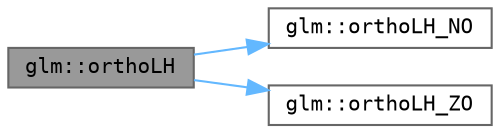 digraph "glm::orthoLH"
{
 // LATEX_PDF_SIZE
  bgcolor="transparent";
  edge [fontname=Terminal,fontsize=10,labelfontname=Helvetica,labelfontsize=10];
  node [fontname=Terminal,fontsize=10,shape=box,height=0.2,width=0.4];
  rankdir="LR";
  Node1 [label="glm::orthoLH",height=0.2,width=0.4,color="gray40", fillcolor="grey60", style="filled", fontcolor="black",tooltip=" "];
  Node1 -> Node2 [color="steelblue1",style="solid"];
  Node2 [label="glm::orthoLH_NO",height=0.2,width=0.4,color="grey40", fillcolor="white", style="filled",URL="$group__ext__matrix__clip__space.html#ga6483b1c6f456214b172870d4302067f2",tooltip=" "];
  Node1 -> Node3 [color="steelblue1",style="solid"];
  Node3 [label="glm::orthoLH_ZO",height=0.2,width=0.4,color="grey40", fillcolor="white", style="filled",URL="$group__ext__matrix__clip__space.html#gad889c03e019e5f3dbe17ffc46b3d2224",tooltip=" "];
}
